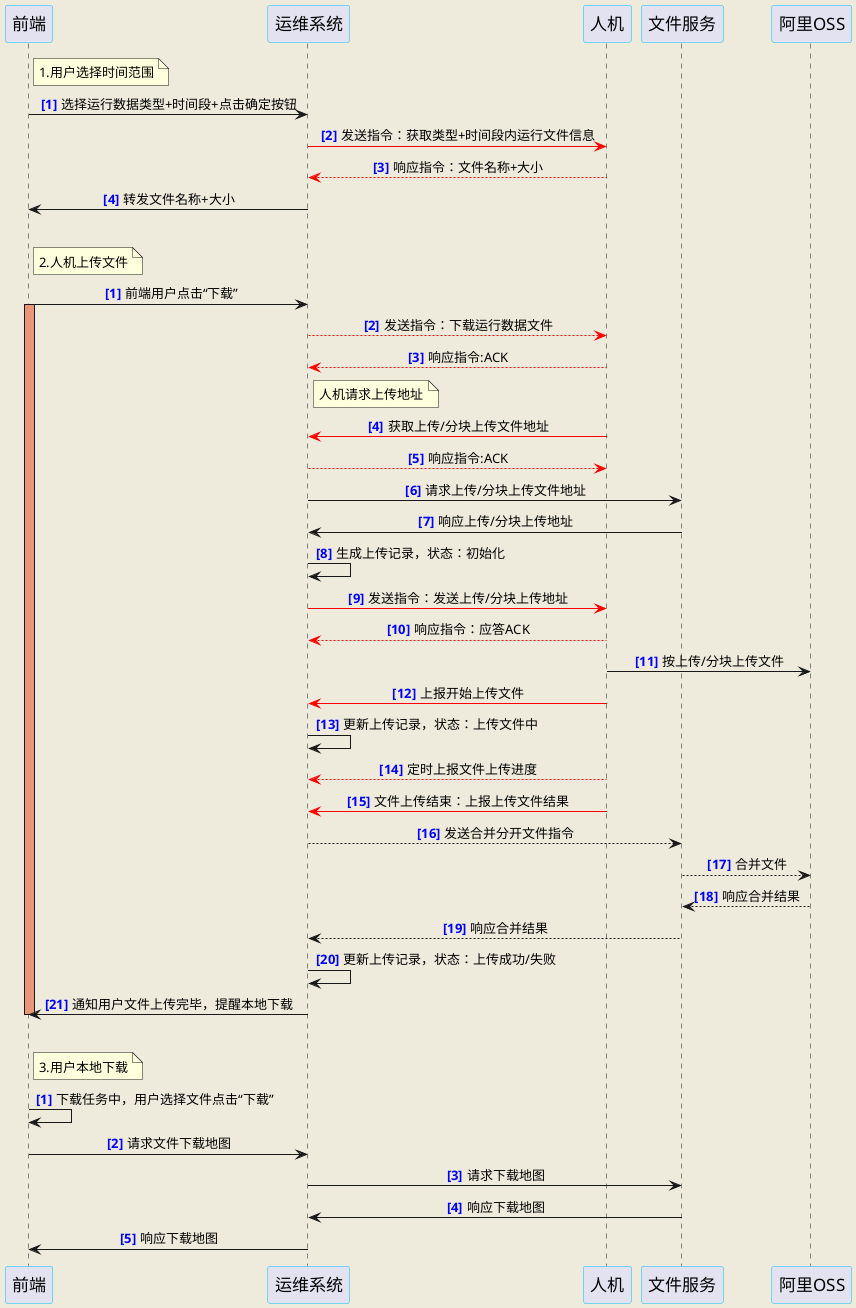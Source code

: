 @startuml
skinparam backgroundColor #EEEBDC

skinparam sequenceMessageAlign center
'skinparam monochrome reverse

skinparam sequence {
ParticipantBorderColor DeepSkyBlue
'ParticipantBackgroundColor DodgerBlue
ParticipantFontSize 17
'ParticipantFontColor #A9DCDF

}


participant "前端" as front
participant "运维系统" as omsys
participant "人机" as robot
participant "文件服务" as filesys
participant "阿里OSS" as oss

autonumber "<font color=blue><b>[##]"
note right front : 1.用户选择时间范围
front -> omsys: 选择运行数据类型+时间段+点击确定按钮

omsys -[#red]> robot: 发送指令：获取类型+时间段内运行文件信息

robot --[#red]> omsys: 响应指令：文件名称+大小

omsys -> front: 转发文件名称+大小
autonumber stop
|||
autonumber "<font color=blue><b>[##]"
note right front : 2.人机上传文件

front -> omsys: 前端用户点击“下载”
activate front #DarkSalmon

omsys --[#red]> robot: 发送指令：下载运行数据文件

robot ---[#red]> omsys: 响应指令:ACK
note right omsys : 人机请求上传地址
robot -[#red]> omsys: 获取上传/分块上传文件地址
omsys --[#red]> robot: 响应指令:ACK

omsys -> filesys: 请求上传/分块上传文件地址

filesys -> omsys: 响应上传/分块上传地址

omsys -> omsys: 生成上传记录，状态：初始化

omsys -[#red]> robot: 发送指令：发送上传/分块上传地址

robot --[#red]> omsys: 响应指令：应答ACK

robot -> oss: 按上传/分块上传文件

robot -[#red]> omsys: 上报开始上传文件

omsys -> omsys: 更新上传记录，状态：上传文件中

robot --[#red]> omsys: 定时上报文件上传进度

robot -[#red]> omsys: 文件上传结束：上报上传文件结果


omsys --> filesys: 发送合并分开文件指令

filesys --> oss: 合并文件

oss --> filesys: 响应合并结果

filesys --> omsys: 响应合并结果

omsys -> omsys: 更新上传记录，状态：上传成功/失败

omsys -> front: 通知用户文件上传完毕，提醒本地下载
autonumber stop
|||
autonumber "<font color=blue><b>[##]"
note right front : 3.用户本地下载

deactivate front
front -> front: 下载任务中，用户选择文件点击“下载”
front -> omsys: 请求文件下载地图
omsys -> filesys: 请求下载地图

filesys -> omsys: 响应下载地图

omsys -> front: 响应下载地图

@enduml